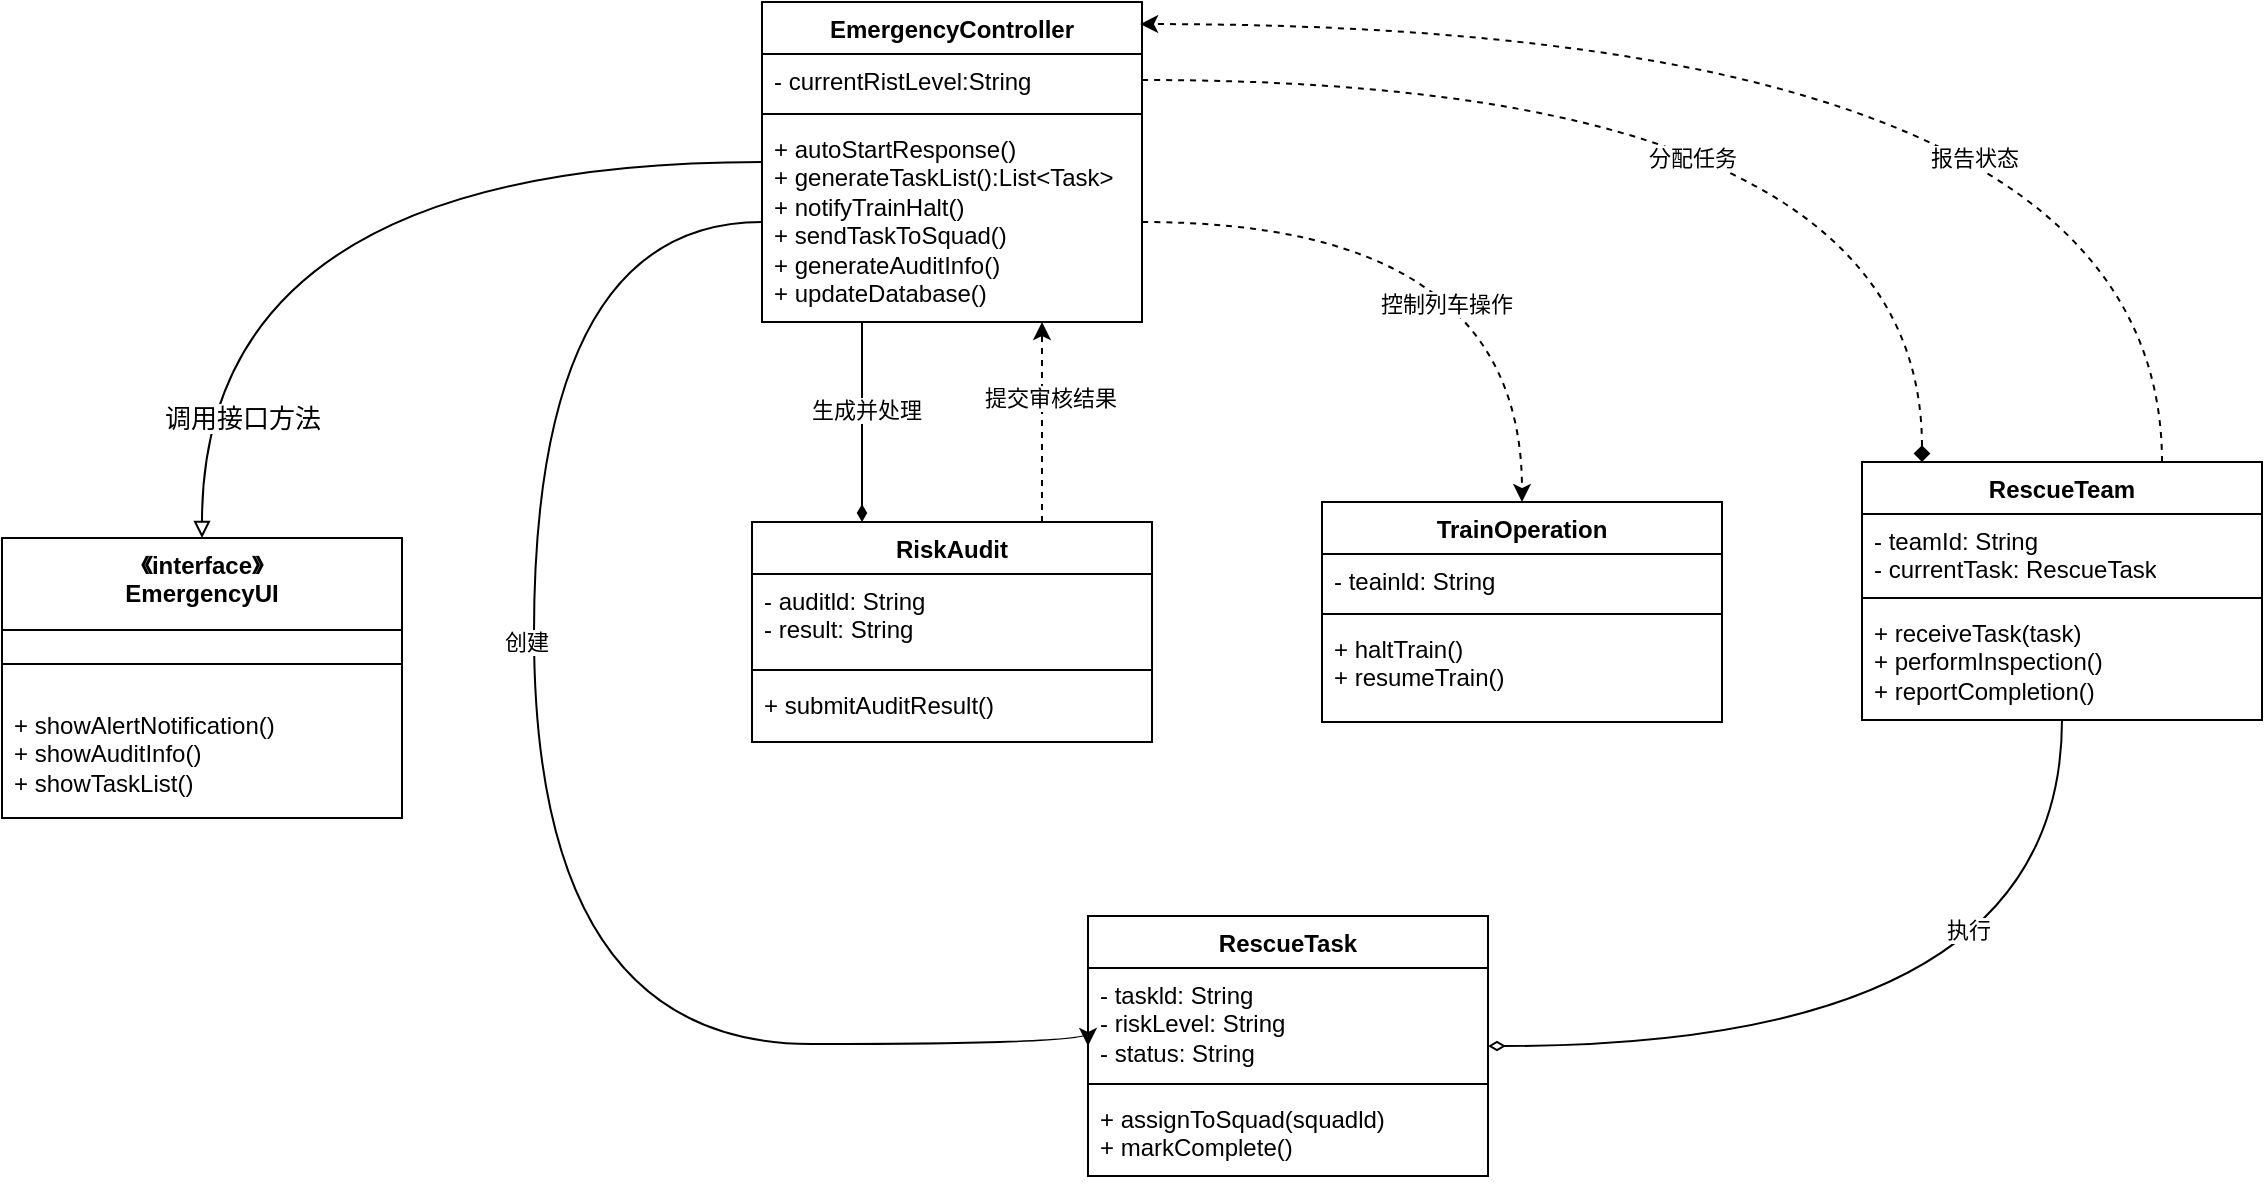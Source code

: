 <mxfile version="27.1.6">
  <diagram name="第 1 页" id="-sMJWK1Gfj_aqRHzmBqa">
    <mxGraphModel dx="1565" dy="713" grid="0" gridSize="10" guides="1" tooltips="1" connect="1" arrows="1" fold="1" page="0" pageScale="1" pageWidth="827" pageHeight="1169" math="0" shadow="0">
      <root>
        <mxCell id="0" />
        <mxCell id="1" parent="0" />
        <mxCell id="ur7k2FqwPBtm_qVQHpK6-39" style="edgeStyle=orthogonalEdgeStyle;rounded=0;orthogonalLoop=1;jettySize=auto;html=1;curved=1;endArrow=block;endFill=0;" parent="1" source="ur7k2FqwPBtm_qVQHpK6-14" target="ur7k2FqwPBtm_qVQHpK6-34" edge="1">
          <mxGeometry relative="1" as="geometry" />
        </mxCell>
        <mxCell id="ur7k2FqwPBtm_qVQHpK6-52" value="调用接口方法" style="edgeLabel;html=1;align=center;verticalAlign=middle;resizable=0;points=[];fontSize=13;" parent="ur7k2FqwPBtm_qVQHpK6-39" vertex="1" connectable="0">
          <mxGeometry x="0.744" y="20" relative="1" as="geometry">
            <mxPoint as="offset" />
          </mxGeometry>
        </mxCell>
        <mxCell id="ur7k2FqwPBtm_qVQHpK6-14" value="EmergencyController" style="swimlane;fontStyle=1;align=center;verticalAlign=top;childLayout=stackLayout;horizontal=1;startSize=26;horizontalStack=0;resizeParent=1;resizeParentMax=0;resizeLast=0;collapsible=1;marginBottom=0;whiteSpace=wrap;html=1;" parent="1" vertex="1">
          <mxGeometry x="34" y="270" width="190" height="160" as="geometry" />
        </mxCell>
        <mxCell id="ur7k2FqwPBtm_qVQHpK6-15" value="- currentRistLevel:String" style="text;strokeColor=none;fillColor=none;align=left;verticalAlign=top;spacingLeft=4;spacingRight=4;overflow=hidden;rotatable=0;points=[[0,0.5],[1,0.5]];portConstraint=eastwest;whiteSpace=wrap;html=1;" parent="ur7k2FqwPBtm_qVQHpK6-14" vertex="1">
          <mxGeometry y="26" width="190" height="26" as="geometry" />
        </mxCell>
        <mxCell id="ur7k2FqwPBtm_qVQHpK6-16" value="" style="line;strokeWidth=1;fillColor=none;align=left;verticalAlign=middle;spacingTop=-1;spacingLeft=3;spacingRight=3;rotatable=0;labelPosition=right;points=[];portConstraint=eastwest;strokeColor=inherit;" parent="ur7k2FqwPBtm_qVQHpK6-14" vertex="1">
          <mxGeometry y="52" width="190" height="8" as="geometry" />
        </mxCell>
        <mxCell id="ur7k2FqwPBtm_qVQHpK6-17" value="+ autoStartResponse()&lt;div&gt;+ generateTaskList():List&amp;lt;Task&amp;gt;&lt;/div&gt;&lt;div&gt;+ notifyTrainHalt()&lt;/div&gt;&lt;div&gt;+ sendTaskToSquad()&lt;/div&gt;&lt;div&gt;+ generateAuditInfo()&lt;/div&gt;&lt;div&gt;+ updateDatabase()&lt;/div&gt;" style="text;strokeColor=none;fillColor=none;align=left;verticalAlign=top;spacingLeft=4;spacingRight=4;overflow=hidden;rotatable=0;points=[[0,0.5],[1,0.5]];portConstraint=eastwest;whiteSpace=wrap;html=1;spacingTop=0;" parent="ur7k2FqwPBtm_qVQHpK6-14" vertex="1">
          <mxGeometry y="60" width="190" height="100" as="geometry" />
        </mxCell>
        <mxCell id="ur7k2FqwPBtm_qVQHpK6-18" value="TrainOperation" style="swimlane;fontStyle=1;align=center;verticalAlign=top;childLayout=stackLayout;horizontal=1;startSize=26;horizontalStack=0;resizeParent=1;resizeParentMax=0;resizeLast=0;collapsible=1;marginBottom=0;whiteSpace=wrap;html=1;" parent="1" vertex="1">
          <mxGeometry x="314" y="520" width="200" height="110" as="geometry" />
        </mxCell>
        <mxCell id="ur7k2FqwPBtm_qVQHpK6-19" value="- teainld: String" style="text;strokeColor=none;fillColor=none;align=left;verticalAlign=top;spacingLeft=4;spacingRight=4;overflow=hidden;rotatable=0;points=[[0,0.5],[1,0.5]];portConstraint=eastwest;whiteSpace=wrap;html=1;" parent="ur7k2FqwPBtm_qVQHpK6-18" vertex="1">
          <mxGeometry y="26" width="200" height="26" as="geometry" />
        </mxCell>
        <mxCell id="ur7k2FqwPBtm_qVQHpK6-20" value="" style="line;strokeWidth=1;fillColor=none;align=left;verticalAlign=middle;spacingTop=-1;spacingLeft=3;spacingRight=3;rotatable=0;labelPosition=right;points=[];portConstraint=eastwest;strokeColor=inherit;" parent="ur7k2FqwPBtm_qVQHpK6-18" vertex="1">
          <mxGeometry y="52" width="200" height="8" as="geometry" />
        </mxCell>
        <mxCell id="ur7k2FqwPBtm_qVQHpK6-21" value="+ haltTrain()&lt;div&gt;+ resumeTrain()&lt;/div&gt;" style="text;strokeColor=none;fillColor=none;align=left;verticalAlign=top;spacingLeft=4;spacingRight=4;overflow=hidden;rotatable=0;points=[[0,0.5],[1,0.5]];portConstraint=eastwest;whiteSpace=wrap;html=1;spacingTop=0;" parent="ur7k2FqwPBtm_qVQHpK6-18" vertex="1">
          <mxGeometry y="60" width="200" height="50" as="geometry" />
        </mxCell>
        <mxCell id="ur7k2FqwPBtm_qVQHpK6-73" style="edgeStyle=orthogonalEdgeStyle;rounded=0;orthogonalLoop=1;jettySize=auto;html=1;dashed=1;" parent="1" source="ur7k2FqwPBtm_qVQHpK6-26" target="ur7k2FqwPBtm_qVQHpK6-14" edge="1">
          <mxGeometry relative="1" as="geometry">
            <Array as="points">
              <mxPoint x="174" y="460" />
              <mxPoint x="174" y="460" />
            </Array>
          </mxGeometry>
        </mxCell>
        <mxCell id="ur7k2FqwPBtm_qVQHpK6-76" value="提交审核结果" style="edgeLabel;html=1;align=center;verticalAlign=middle;resizable=0;points=[];" parent="ur7k2FqwPBtm_qVQHpK6-73" vertex="1" connectable="0">
          <mxGeometry x="0.251" y="-4" relative="1" as="geometry">
            <mxPoint as="offset" />
          </mxGeometry>
        </mxCell>
        <mxCell id="ur7k2FqwPBtm_qVQHpK6-26" value="RiskAudit" style="swimlane;fontStyle=1;align=center;verticalAlign=top;childLayout=stackLayout;horizontal=1;startSize=26;horizontalStack=0;resizeParent=1;resizeParentMax=0;resizeLast=0;collapsible=1;marginBottom=0;whiteSpace=wrap;html=1;" parent="1" vertex="1">
          <mxGeometry x="29" y="530" width="200" height="110" as="geometry" />
        </mxCell>
        <mxCell id="ur7k2FqwPBtm_qVQHpK6-27" value="- auditld: String&lt;div&gt;- result: String&lt;/div&gt;" style="text;strokeColor=none;fillColor=none;align=left;verticalAlign=top;spacingLeft=4;spacingRight=4;overflow=hidden;rotatable=0;points=[[0,0.5],[1,0.5]];portConstraint=eastwest;whiteSpace=wrap;html=1;" parent="ur7k2FqwPBtm_qVQHpK6-26" vertex="1">
          <mxGeometry y="26" width="200" height="44" as="geometry" />
        </mxCell>
        <mxCell id="ur7k2FqwPBtm_qVQHpK6-28" value="" style="line;strokeWidth=1;fillColor=none;align=left;verticalAlign=middle;spacingTop=-1;spacingLeft=3;spacingRight=3;rotatable=0;labelPosition=right;points=[];portConstraint=eastwest;strokeColor=inherit;" parent="ur7k2FqwPBtm_qVQHpK6-26" vertex="1">
          <mxGeometry y="70" width="200" height="8" as="geometry" />
        </mxCell>
        <mxCell id="ur7k2FqwPBtm_qVQHpK6-29" value="+ submitAuditResult()" style="text;strokeColor=none;fillColor=none;align=left;verticalAlign=top;spacingLeft=4;spacingRight=4;overflow=hidden;rotatable=0;points=[[0,0.5],[1,0.5]];portConstraint=eastwest;whiteSpace=wrap;html=1;spacingTop=0;" parent="ur7k2FqwPBtm_qVQHpK6-26" vertex="1">
          <mxGeometry y="78" width="200" height="32" as="geometry" />
        </mxCell>
        <mxCell id="ur7k2FqwPBtm_qVQHpK6-82" style="edgeStyle=orthogonalEdgeStyle;rounded=0;orthogonalLoop=1;jettySize=auto;html=1;endArrow=diamondThin;endFill=0;entryX=1;entryY=0.5;entryDx=0;entryDy=0;curved=1;exitX=0.5;exitY=1;exitDx=0;exitDy=0;" parent="1" source="ur7k2FqwPBtm_qVQHpK6-30" target="XcyBjqIHzKHjHtjeVF42-5" edge="1">
          <mxGeometry relative="1" as="geometry">
            <mxPoint x="499" y="788" as="targetPoint" />
          </mxGeometry>
        </mxCell>
        <mxCell id="XcyBjqIHzKHjHtjeVF42-18" value="执行" style="edgeLabel;html=1;align=center;verticalAlign=middle;resizable=0;points=[];" vertex="1" connectable="0" parent="ur7k2FqwPBtm_qVQHpK6-82">
          <mxGeometry x="-0.536" y="-47" relative="1" as="geometry">
            <mxPoint as="offset" />
          </mxGeometry>
        </mxCell>
        <mxCell id="ur7k2FqwPBtm_qVQHpK6-30" value="RescueTeam" style="swimlane;fontStyle=1;align=center;verticalAlign=top;childLayout=stackLayout;horizontal=1;startSize=26;horizontalStack=0;resizeParent=1;resizeParentMax=0;resizeLast=0;collapsible=1;marginBottom=0;whiteSpace=wrap;html=1;" parent="1" vertex="1">
          <mxGeometry x="584" y="500" width="200" height="129" as="geometry">
            <mxRectangle x="584" y="500" width="105" height="26" as="alternateBounds" />
          </mxGeometry>
        </mxCell>
        <mxCell id="ur7k2FqwPBtm_qVQHpK6-31" value="&lt;div&gt;&lt;div&gt;- teamId: String&lt;/div&gt;&lt;/div&gt;&lt;div&gt;- currentTask: RescueTask&lt;/div&gt;" style="text;strokeColor=none;fillColor=none;align=left;verticalAlign=top;spacingLeft=4;spacingRight=4;overflow=hidden;rotatable=0;points=[[0,0.5],[1,0.5]];portConstraint=eastwest;whiteSpace=wrap;html=1;" parent="ur7k2FqwPBtm_qVQHpK6-30" vertex="1">
          <mxGeometry y="26" width="200" height="38" as="geometry" />
        </mxCell>
        <mxCell id="ur7k2FqwPBtm_qVQHpK6-32" value="" style="line;strokeWidth=1;fillColor=none;align=left;verticalAlign=middle;spacingTop=-1;spacingLeft=3;spacingRight=3;rotatable=0;labelPosition=right;points=[];portConstraint=eastwest;strokeColor=inherit;" parent="ur7k2FqwPBtm_qVQHpK6-30" vertex="1">
          <mxGeometry y="64" width="200" height="8" as="geometry" />
        </mxCell>
        <mxCell id="ur7k2FqwPBtm_qVQHpK6-33" value="+ receiveTask(task)&lt;div&gt;+ performInspection()&lt;/div&gt;&lt;div&gt;+ reportCompletion()&lt;span style=&quot;white-space: pre;&quot;&gt;&#x9;&lt;/span&gt;&lt;/div&gt;" style="text;strokeColor=none;fillColor=none;align=left;verticalAlign=top;spacingLeft=4;spacingRight=4;overflow=hidden;rotatable=0;points=[[0,0.5],[1,0.5]];portConstraint=eastwest;whiteSpace=wrap;html=1;spacingTop=0;" parent="ur7k2FqwPBtm_qVQHpK6-30" vertex="1">
          <mxGeometry y="72" width="200" height="57" as="geometry" />
        </mxCell>
        <mxCell id="ur7k2FqwPBtm_qVQHpK6-34" value="&lt;div&gt;《interface》&lt;/div&gt;&lt;div&gt;EmergencyUI&lt;/div&gt;" style="swimlane;fontStyle=1;align=center;verticalAlign=top;childLayout=stackLayout;horizontal=1;startSize=46;horizontalStack=0;resizeParent=1;resizeParentMax=0;resizeLast=0;collapsible=1;marginBottom=0;whiteSpace=wrap;html=1;" parent="1" vertex="1">
          <mxGeometry x="-346" y="538" width="200" height="140" as="geometry" />
        </mxCell>
        <mxCell id="ur7k2FqwPBtm_qVQHpK6-36" value="" style="line;strokeWidth=1;fillColor=none;align=left;verticalAlign=middle;spacingTop=-1;spacingLeft=3;spacingRight=3;rotatable=0;labelPosition=right;points=[];portConstraint=eastwest;strokeColor=inherit;" parent="ur7k2FqwPBtm_qVQHpK6-34" vertex="1">
          <mxGeometry y="46" width="200" height="34" as="geometry" />
        </mxCell>
        <mxCell id="ur7k2FqwPBtm_qVQHpK6-37" value="+ showAlertNotification()&lt;div&gt;+ showAuditInfo()&lt;/div&gt;&lt;div&gt;+ showTaskList()&lt;/div&gt;" style="text;strokeColor=none;fillColor=none;align=left;verticalAlign=top;spacingLeft=4;spacingRight=4;overflow=hidden;rotatable=0;points=[[0,0.5],[1,0.5]];portConstraint=eastwest;whiteSpace=wrap;html=1;spacingTop=0;" parent="ur7k2FqwPBtm_qVQHpK6-34" vertex="1">
          <mxGeometry y="80" width="200" height="60" as="geometry" />
        </mxCell>
        <mxCell id="ur7k2FqwPBtm_qVQHpK6-75" style="edgeStyle=orthogonalEdgeStyle;rounded=0;orthogonalLoop=1;jettySize=auto;html=1;endArrow=diamondThin;endFill=1;" parent="1" edge="1">
          <mxGeometry relative="1" as="geometry">
            <mxPoint x="84" y="430" as="sourcePoint" />
            <mxPoint x="84" y="530" as="targetPoint" />
            <Array as="points">
              <mxPoint x="84" y="460" />
              <mxPoint x="84" y="460" />
            </Array>
          </mxGeometry>
        </mxCell>
        <mxCell id="ur7k2FqwPBtm_qVQHpK6-77" value="生成并处理" style="edgeLabel;html=1;align=center;verticalAlign=middle;resizable=0;points=[];" parent="ur7k2FqwPBtm_qVQHpK6-75" vertex="1" connectable="0">
          <mxGeometry x="-0.118" y="2" relative="1" as="geometry">
            <mxPoint as="offset" />
          </mxGeometry>
        </mxCell>
        <mxCell id="ur7k2FqwPBtm_qVQHpK6-78" style="edgeStyle=orthogonalEdgeStyle;rounded=0;orthogonalLoop=1;jettySize=auto;html=1;entryX=0.5;entryY=0;entryDx=0;entryDy=0;curved=1;dashed=1;" parent="1" source="ur7k2FqwPBtm_qVQHpK6-17" target="ur7k2FqwPBtm_qVQHpK6-18" edge="1">
          <mxGeometry relative="1" as="geometry" />
        </mxCell>
        <mxCell id="ur7k2FqwPBtm_qVQHpK6-79" value="控制列车操作" style="edgeLabel;html=1;align=center;verticalAlign=middle;resizable=0;points=[];" parent="ur7k2FqwPBtm_qVQHpK6-78" vertex="1" connectable="0">
          <mxGeometry x="0.399" y="-38" relative="1" as="geometry">
            <mxPoint as="offset" />
          </mxGeometry>
        </mxCell>
        <mxCell id="ur7k2FqwPBtm_qVQHpK6-80" style="edgeStyle=orthogonalEdgeStyle;rounded=0;orthogonalLoop=1;jettySize=auto;html=1;exitX=1;exitY=0.5;exitDx=0;exitDy=0;curved=1;endArrow=diamond;endFill=1;dashed=1;" parent="1" source="ur7k2FqwPBtm_qVQHpK6-15" target="ur7k2FqwPBtm_qVQHpK6-30" edge="1">
          <mxGeometry relative="1" as="geometry">
            <Array as="points">
              <mxPoint x="614" y="309" />
            </Array>
          </mxGeometry>
        </mxCell>
        <mxCell id="ur7k2FqwPBtm_qVQHpK6-81" value="分配任务" style="edgeLabel;html=1;align=center;verticalAlign=middle;resizable=0;points=[];" parent="ur7k2FqwPBtm_qVQHpK6-80" vertex="1" connectable="0">
          <mxGeometry x="-0.018" y="-36" relative="1" as="geometry">
            <mxPoint x="-11" y="3" as="offset" />
          </mxGeometry>
        </mxCell>
        <mxCell id="XcyBjqIHzKHjHtjeVF42-5" value="RescueTask" style="swimlane;fontStyle=1;align=center;verticalAlign=top;childLayout=stackLayout;horizontal=1;startSize=26;horizontalStack=0;resizeParent=1;resizeParentMax=0;resizeLast=0;collapsible=1;marginBottom=0;whiteSpace=wrap;html=1;" vertex="1" parent="1">
          <mxGeometry x="197" y="727" width="200" height="130" as="geometry">
            <mxRectangle x="197" y="727" width="100" height="26" as="alternateBounds" />
          </mxGeometry>
        </mxCell>
        <mxCell id="XcyBjqIHzKHjHtjeVF42-6" value="- taskld: String&lt;div&gt;- riskLevel: String&lt;/div&gt;&lt;div&gt;- status: String&lt;br&gt;&lt;div&gt;&lt;br&gt;&lt;/div&gt;&lt;/div&gt;" style="text;strokeColor=none;fillColor=none;align=left;verticalAlign=top;spacingLeft=4;spacingRight=4;overflow=hidden;rotatable=0;points=[[0,0.5],[1,0.5]];portConstraint=eastwest;whiteSpace=wrap;html=1;" vertex="1" parent="XcyBjqIHzKHjHtjeVF42-5">
          <mxGeometry y="26" width="200" height="54" as="geometry" />
        </mxCell>
        <mxCell id="XcyBjqIHzKHjHtjeVF42-7" value="" style="line;strokeWidth=1;fillColor=none;align=left;verticalAlign=middle;spacingTop=-1;spacingLeft=3;spacingRight=3;rotatable=0;labelPosition=right;points=[];portConstraint=eastwest;strokeColor=inherit;" vertex="1" parent="XcyBjqIHzKHjHtjeVF42-5">
          <mxGeometry y="80" width="200" height="8" as="geometry" />
        </mxCell>
        <mxCell id="XcyBjqIHzKHjHtjeVF42-8" value="+ assignToSquad(squadld)&lt;div&gt;+ markComplete()&lt;/div&gt;" style="text;strokeColor=none;fillColor=none;align=left;verticalAlign=top;spacingLeft=4;spacingRight=4;overflow=hidden;rotatable=0;points=[[0,0.5],[1,0.5]];portConstraint=eastwest;whiteSpace=wrap;html=1;spacingTop=0;" vertex="1" parent="XcyBjqIHzKHjHtjeVF42-5">
          <mxGeometry y="88" width="200" height="42" as="geometry" />
        </mxCell>
        <mxCell id="XcyBjqIHzKHjHtjeVF42-11" style="edgeStyle=orthogonalEdgeStyle;rounded=0;orthogonalLoop=1;jettySize=auto;html=1;exitX=0.75;exitY=0;exitDx=0;exitDy=0;entryX=0.995;entryY=0.069;entryDx=0;entryDy=0;entryPerimeter=0;curved=1;dashed=1;" edge="1" parent="1" source="ur7k2FqwPBtm_qVQHpK6-30" target="ur7k2FqwPBtm_qVQHpK6-14">
          <mxGeometry relative="1" as="geometry" />
        </mxCell>
        <mxCell id="XcyBjqIHzKHjHtjeVF42-13" value="报告状态" style="edgeLabel;html=1;align=center;verticalAlign=middle;resizable=0;points=[];" vertex="1" connectable="0" parent="XcyBjqIHzKHjHtjeVF42-11">
          <mxGeometry x="-0.141" y="67" relative="1" as="geometry">
            <mxPoint as="offset" />
          </mxGeometry>
        </mxCell>
        <mxCell id="XcyBjqIHzKHjHtjeVF42-15" style="edgeStyle=orthogonalEdgeStyle;rounded=0;orthogonalLoop=1;jettySize=auto;html=1;exitX=0;exitY=0.5;exitDx=0;exitDy=0;entryX=0;entryY=0.5;entryDx=0;entryDy=0;curved=1;" edge="1" parent="1" source="ur7k2FqwPBtm_qVQHpK6-17" target="XcyBjqIHzKHjHtjeVF42-5">
          <mxGeometry relative="1" as="geometry">
            <Array as="points">
              <mxPoint x="-80" y="380" />
              <mxPoint x="-80" y="791" />
            </Array>
          </mxGeometry>
        </mxCell>
        <mxCell id="XcyBjqIHzKHjHtjeVF42-17" value="创建" style="edgeLabel;html=1;align=center;verticalAlign=middle;resizable=0;points=[];" vertex="1" connectable="0" parent="XcyBjqIHzKHjHtjeVF42-15">
          <mxGeometry x="-0.194" y="-4" relative="1" as="geometry">
            <mxPoint as="offset" />
          </mxGeometry>
        </mxCell>
      </root>
    </mxGraphModel>
  </diagram>
</mxfile>

